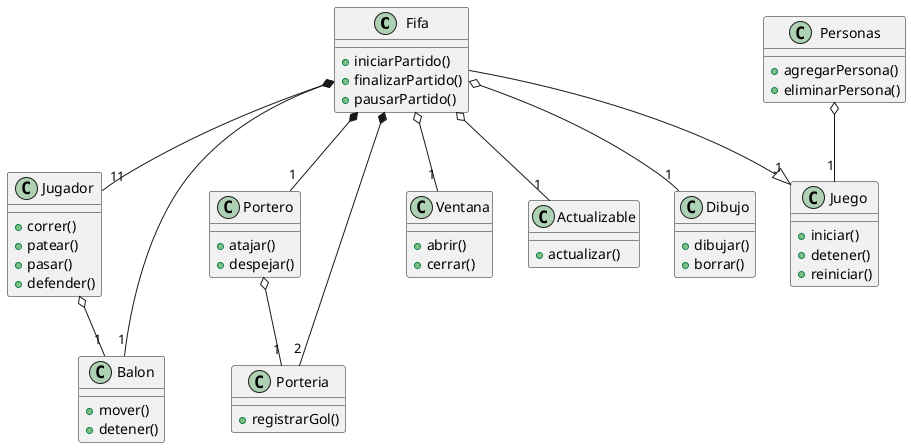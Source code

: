@startuml

class Fifa {
    + iniciarPartido()
    + finalizarPartido()
    + pausarPartido()
}

class Personas {
    + agregarPersona()
    + eliminarPersona()
}

class Jugador {
    + correr()
    + patear()
    + pasar()
    + defender()
}

class Balon {
    + mover()
    + detener()
}

class Portero {
    + atajar()
    + despejar()
}

class Porteria {
    + registrarGol()
}

class Ventana {
    + abrir()
    + cerrar()
}

class Actualizable {
    + actualizar()
}

class Dibujo {
    + dibujar()
    + borrar()
}

class Juego {
    + iniciar()
    + detener()
    + reiniciar()
}

Personas o-- "1" Juego
Fifa --|> "1" Juego
Fifa *-- "11" Jugador
Fifa *-- "2" Porteria
Fifa *-- "1" Portero
Fifa *-- "1" Balon
Fifa o-- "1" Ventana
Fifa o-- "1" Dibujo
Fifa o-- "1" Actualizable
Portero o-- "1" Porteria
Jugador o-- "1" Balon

@enduml
